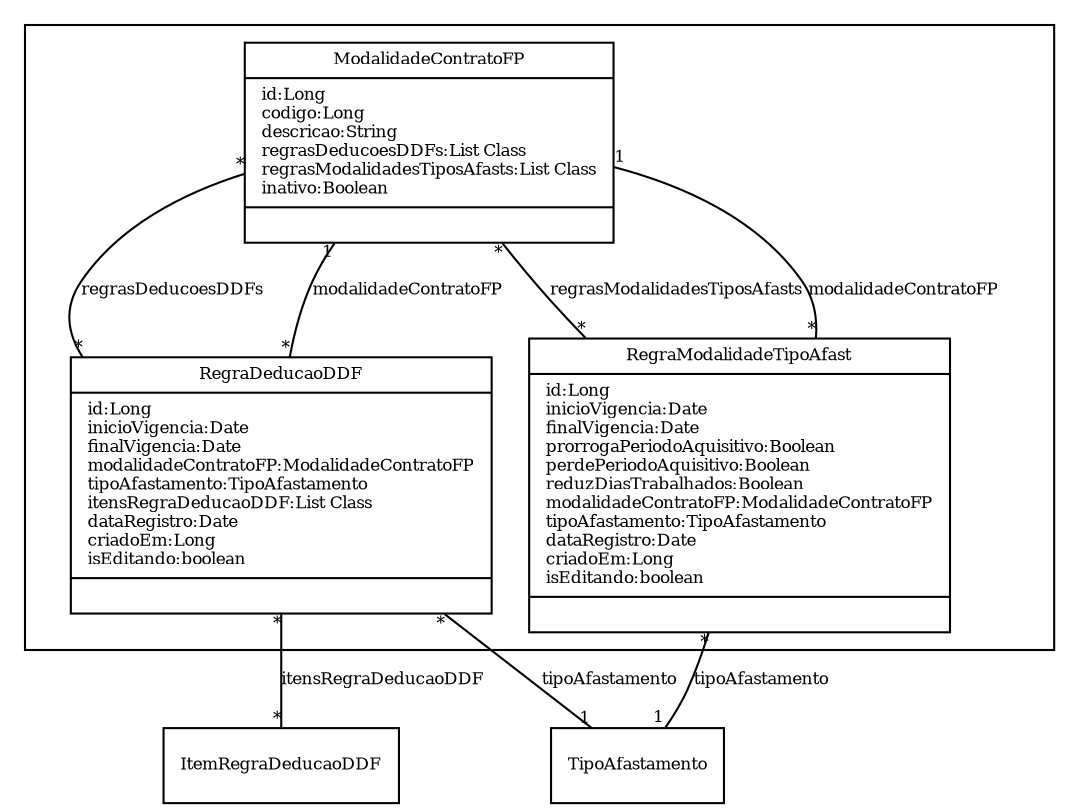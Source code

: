 digraph G{
fontname = "Times-Roman"
fontsize = 8

node [
        fontname = "Times-Roman"
        fontsize = 8
        shape = "record"
]

edge [
        fontname = "Times-Roman"
        fontsize = 8
]

subgraph clusterMODALIDADE_DE_CONTRATOS
{
ModalidadeContratoFP [label = "{ModalidadeContratoFP|id:Long\lcodigo:Long\ldescricao:String\lregrasDeducoesDDFs:List Class\lregrasModalidadesTiposAfasts:List Class\linativo:Boolean\l|\l}"]
RegraDeducaoDDF [label = "{RegraDeducaoDDF|id:Long\linicioVigencia:Date\lfinalVigencia:Date\lmodalidadeContratoFP:ModalidadeContratoFP\ltipoAfastamento:TipoAfastamento\litensRegraDeducaoDDF:List Class\ldataRegistro:Date\lcriadoEm:Long\lisEditando:boolean\l|\l}"]
RegraModalidadeTipoAfast [label = "{RegraModalidadeTipoAfast|id:Long\linicioVigencia:Date\lfinalVigencia:Date\lprorrogaPeriodoAquisitivo:Boolean\lperdePeriodoAquisitivo:Boolean\lreduzDiasTrabalhados:Boolean\lmodalidadeContratoFP:ModalidadeContratoFP\ltipoAfastamento:TipoAfastamento\ldataRegistro:Date\lcriadoEm:Long\lisEditando:boolean\l|\l}"]
}
edge [arrowhead = "none" headlabel = "*" taillabel = "*"] ModalidadeContratoFP -> RegraDeducaoDDF [label = "regrasDeducoesDDFs"]
edge [arrowhead = "none" headlabel = "*" taillabel = "*"] ModalidadeContratoFP -> RegraModalidadeTipoAfast [label = "regrasModalidadesTiposAfasts"]
edge [arrowhead = "none" headlabel = "1" taillabel = "*"] RegraDeducaoDDF -> ModalidadeContratoFP [label = "modalidadeContratoFP"]
edge [arrowhead = "none" headlabel = "1" taillabel = "*"] RegraDeducaoDDF -> TipoAfastamento [label = "tipoAfastamento"]
edge [arrowhead = "none" headlabel = "*" taillabel = "*"] RegraDeducaoDDF -> ItemRegraDeducaoDDF [label = "itensRegraDeducaoDDF"]
edge [arrowhead = "none" headlabel = "1" taillabel = "*"] RegraModalidadeTipoAfast -> ModalidadeContratoFP [label = "modalidadeContratoFP"]
edge [arrowhead = "none" headlabel = "1" taillabel = "*"] RegraModalidadeTipoAfast -> TipoAfastamento [label = "tipoAfastamento"]
}

